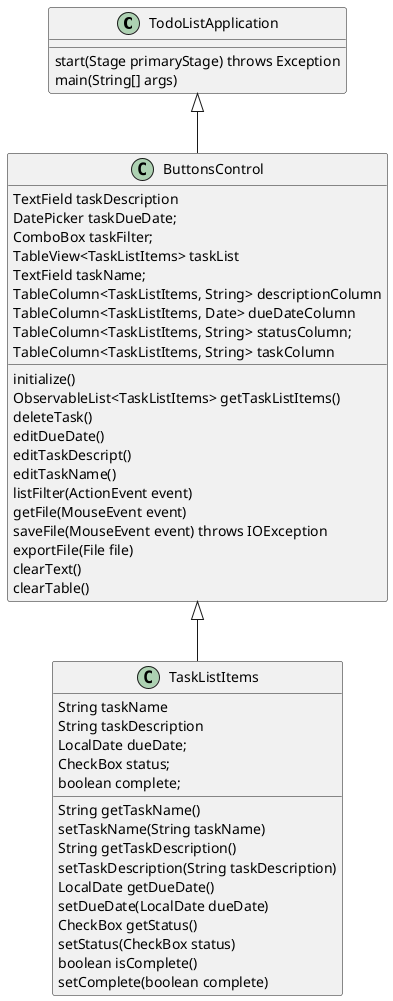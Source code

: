 @startuml
'https://plantuml.com/class-diagram


class TodoListApplication {
start(Stage primaryStage) throws Exception
main(String[] args)
}

TodoListApplication <|-- ButtonsControl

class ButtonsControl {
TextField taskDescription
DatePicker taskDueDate;
ComboBox taskFilter;
TableView<TaskListItems> taskList
TextField taskName;
TableColumn<TaskListItems, String> descriptionColumn
TableColumn<TaskListItems, Date> dueDateColumn
TableColumn<TaskListItems, String> statusColumn;
TableColumn<TaskListItems, String> taskColumn
initialize()
ObservableList<TaskListItems> getTaskListItems()
deleteTask()
editDueDate()
editTaskDescript()
editTaskName()
listFilter(ActionEvent event)
getFile(MouseEvent event)
saveFile(MouseEvent event) throws IOException
exportFile(File file)
clearText()
clearTable()
}

ButtonsControl <|-- TaskListItems

class TaskListItems{
String taskName
String taskDescription
LocalDate dueDate;
CheckBox status;
boolean complete;
String getTaskName()
setTaskName(String taskName)
String getTaskDescription()
setTaskDescription(String taskDescription)
LocalDate getDueDate()
setDueDate(LocalDate dueDate)
CheckBox getStatus()
setStatus(CheckBox status)
boolean isComplete()
setComplete(boolean complete)
}

@enduml